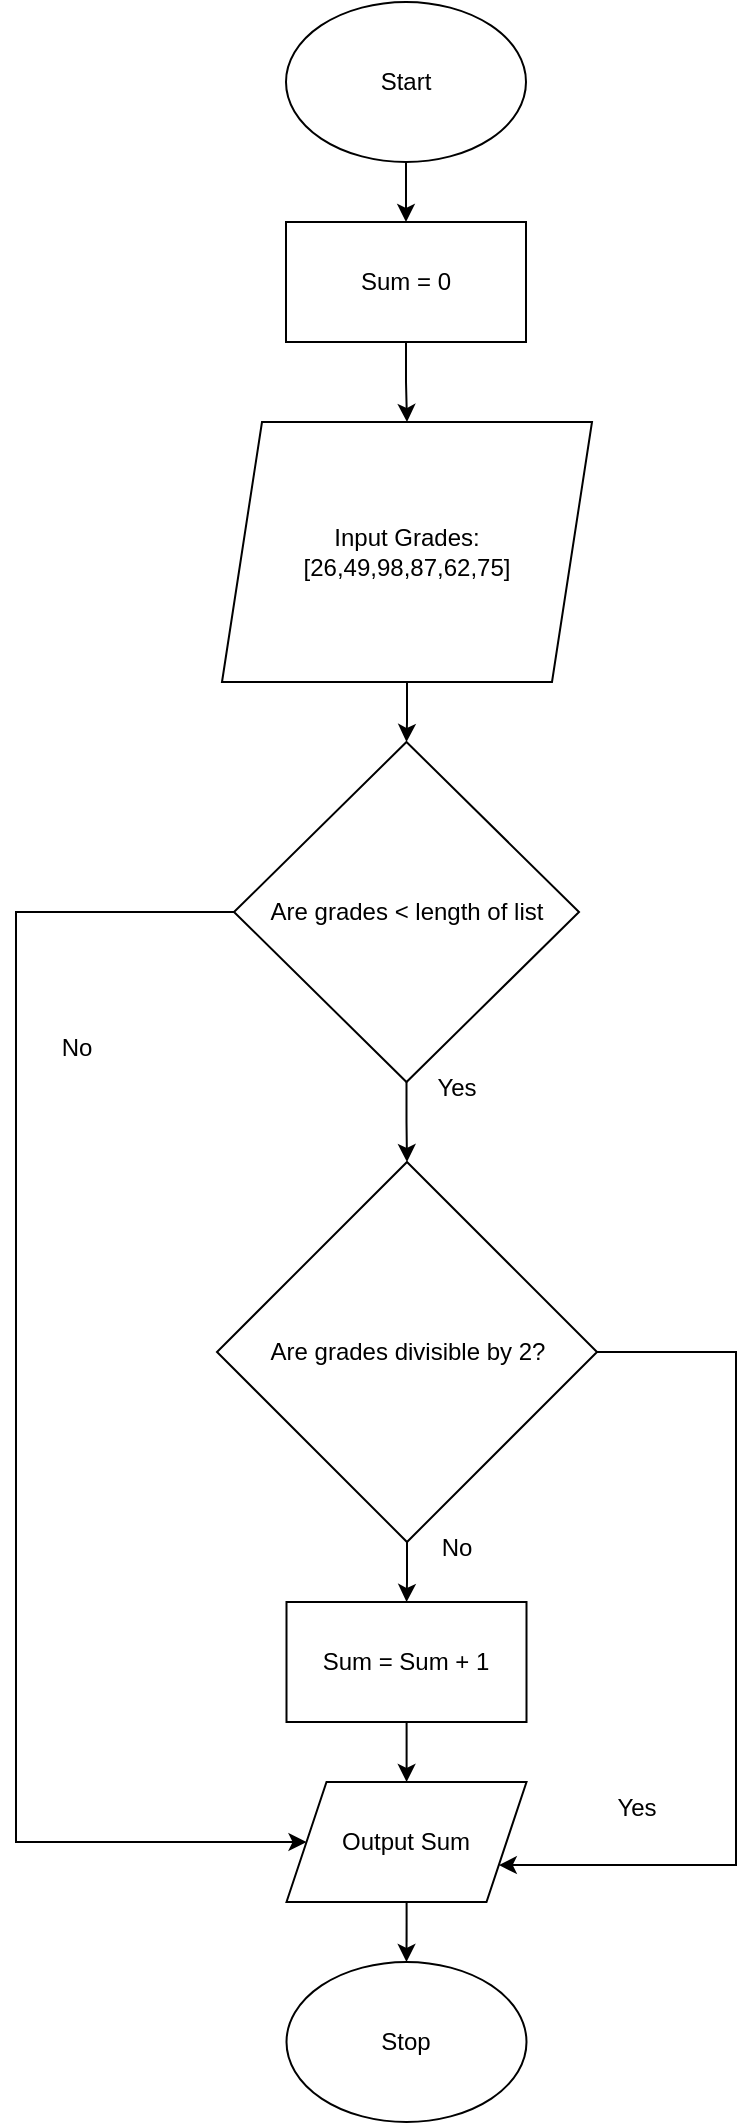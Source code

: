 <mxfile version="24.7.8">
  <diagram name="Page-1" id="68mir1o4w8dqRC3McJiR">
    <mxGraphModel dx="1434" dy="782" grid="1" gridSize="10" guides="1" tooltips="1" connect="1" arrows="1" fold="1" page="1" pageScale="1" pageWidth="850" pageHeight="1100" math="0" shadow="0">
      <root>
        <mxCell id="0" />
        <mxCell id="1" parent="0" />
        <mxCell id="OuWLP3ooGC_tM_OI9yVP-10" value="" style="edgeStyle=orthogonalEdgeStyle;rounded=0;orthogonalLoop=1;jettySize=auto;html=1;" edge="1" parent="1" source="OuWLP3ooGC_tM_OI9yVP-1" target="OuWLP3ooGC_tM_OI9yVP-3">
          <mxGeometry relative="1" as="geometry" />
        </mxCell>
        <mxCell id="OuWLP3ooGC_tM_OI9yVP-1" value="Start" style="ellipse;whiteSpace=wrap;html=1;" vertex="1" parent="1">
          <mxGeometry x="365" y="20" width="120" height="80" as="geometry" />
        </mxCell>
        <mxCell id="OuWLP3ooGC_tM_OI9yVP-2" value="Stop" style="ellipse;whiteSpace=wrap;html=1;" vertex="1" parent="1">
          <mxGeometry x="365.25" y="1000" width="120" height="80" as="geometry" />
        </mxCell>
        <mxCell id="OuWLP3ooGC_tM_OI9yVP-11" value="" style="edgeStyle=orthogonalEdgeStyle;rounded=0;orthogonalLoop=1;jettySize=auto;html=1;" edge="1" parent="1" source="OuWLP3ooGC_tM_OI9yVP-3" target="OuWLP3ooGC_tM_OI9yVP-5">
          <mxGeometry relative="1" as="geometry" />
        </mxCell>
        <mxCell id="OuWLP3ooGC_tM_OI9yVP-3" value="Sum = 0" style="rounded=0;whiteSpace=wrap;html=1;" vertex="1" parent="1">
          <mxGeometry x="365" y="130" width="120" height="60" as="geometry" />
        </mxCell>
        <mxCell id="OuWLP3ooGC_tM_OI9yVP-12" value="" style="edgeStyle=orthogonalEdgeStyle;rounded=0;orthogonalLoop=1;jettySize=auto;html=1;" edge="1" parent="1" source="OuWLP3ooGC_tM_OI9yVP-5" target="OuWLP3ooGC_tM_OI9yVP-6">
          <mxGeometry relative="1" as="geometry" />
        </mxCell>
        <mxCell id="OuWLP3ooGC_tM_OI9yVP-5" value="&lt;div&gt;Input Grades:&lt;/div&gt;&lt;div&gt;[26,49,98,87,62,75]&lt;br&gt;&lt;/div&gt;" style="shape=parallelogram;perimeter=parallelogramPerimeter;whiteSpace=wrap;html=1;fixedSize=1;" vertex="1" parent="1">
          <mxGeometry x="333" y="230" width="185" height="130" as="geometry" />
        </mxCell>
        <mxCell id="OuWLP3ooGC_tM_OI9yVP-13" value="" style="edgeStyle=orthogonalEdgeStyle;rounded=0;orthogonalLoop=1;jettySize=auto;html=1;" edge="1" parent="1" source="OuWLP3ooGC_tM_OI9yVP-6" target="OuWLP3ooGC_tM_OI9yVP-9">
          <mxGeometry relative="1" as="geometry" />
        </mxCell>
        <mxCell id="OuWLP3ooGC_tM_OI9yVP-14" style="edgeStyle=orthogonalEdgeStyle;rounded=0;orthogonalLoop=1;jettySize=auto;html=1;entryX=0;entryY=0.5;entryDx=0;entryDy=0;" edge="1" parent="1" source="OuWLP3ooGC_tM_OI9yVP-6" target="OuWLP3ooGC_tM_OI9yVP-7">
          <mxGeometry relative="1" as="geometry">
            <Array as="points">
              <mxPoint x="230" y="475" />
              <mxPoint x="230" y="940" />
            </Array>
          </mxGeometry>
        </mxCell>
        <mxCell id="OuWLP3ooGC_tM_OI9yVP-6" value="Are grades &amp;lt; length of list" style="rhombus;whiteSpace=wrap;html=1;" vertex="1" parent="1">
          <mxGeometry x="339" y="390" width="172.5" height="170" as="geometry" />
        </mxCell>
        <mxCell id="OuWLP3ooGC_tM_OI9yVP-15" value="" style="edgeStyle=orthogonalEdgeStyle;rounded=0;orthogonalLoop=1;jettySize=auto;html=1;" edge="1" parent="1" source="OuWLP3ooGC_tM_OI9yVP-7" target="OuWLP3ooGC_tM_OI9yVP-2">
          <mxGeometry relative="1" as="geometry" />
        </mxCell>
        <mxCell id="OuWLP3ooGC_tM_OI9yVP-7" value="Output Sum" style="shape=parallelogram;perimeter=parallelogramPerimeter;whiteSpace=wrap;html=1;fixedSize=1;" vertex="1" parent="1">
          <mxGeometry x="365.25" y="910" width="120" height="60" as="geometry" />
        </mxCell>
        <mxCell id="OuWLP3ooGC_tM_OI9yVP-16" value="" style="edgeStyle=orthogonalEdgeStyle;rounded=0;orthogonalLoop=1;jettySize=auto;html=1;" edge="1" parent="1" source="OuWLP3ooGC_tM_OI9yVP-8" target="OuWLP3ooGC_tM_OI9yVP-7">
          <mxGeometry relative="1" as="geometry" />
        </mxCell>
        <mxCell id="OuWLP3ooGC_tM_OI9yVP-8" value="Sum = Sum + 1" style="rounded=0;whiteSpace=wrap;html=1;" vertex="1" parent="1">
          <mxGeometry x="365.25" y="820" width="120" height="60" as="geometry" />
        </mxCell>
        <mxCell id="OuWLP3ooGC_tM_OI9yVP-17" value="" style="edgeStyle=orthogonalEdgeStyle;rounded=0;orthogonalLoop=1;jettySize=auto;html=1;" edge="1" parent="1" source="OuWLP3ooGC_tM_OI9yVP-9" target="OuWLP3ooGC_tM_OI9yVP-8">
          <mxGeometry relative="1" as="geometry" />
        </mxCell>
        <mxCell id="OuWLP3ooGC_tM_OI9yVP-18" style="edgeStyle=orthogonalEdgeStyle;rounded=0;orthogonalLoop=1;jettySize=auto;html=1;entryX=1;entryY=0.75;entryDx=0;entryDy=0;" edge="1" parent="1" source="OuWLP3ooGC_tM_OI9yVP-9" target="OuWLP3ooGC_tM_OI9yVP-7">
          <mxGeometry relative="1" as="geometry">
            <Array as="points">
              <mxPoint x="590" y="695" />
              <mxPoint x="590" y="952" />
            </Array>
          </mxGeometry>
        </mxCell>
        <mxCell id="OuWLP3ooGC_tM_OI9yVP-9" value="Are grades divisible by 2?" style="rhombus;whiteSpace=wrap;html=1;" vertex="1" parent="1">
          <mxGeometry x="330.5" y="600" width="190" height="190" as="geometry" />
        </mxCell>
        <mxCell id="OuWLP3ooGC_tM_OI9yVP-19" value="Yes" style="text;html=1;align=center;verticalAlign=middle;resizable=0;points=[];autosize=1;strokeColor=none;fillColor=none;" vertex="1" parent="1">
          <mxGeometry x="430" y="548" width="40" height="30" as="geometry" />
        </mxCell>
        <mxCell id="OuWLP3ooGC_tM_OI9yVP-20" value="No" style="text;html=1;align=center;verticalAlign=middle;resizable=0;points=[];autosize=1;strokeColor=none;fillColor=none;" vertex="1" parent="1">
          <mxGeometry x="240" y="528" width="40" height="30" as="geometry" />
        </mxCell>
        <mxCell id="OuWLP3ooGC_tM_OI9yVP-21" value="Yes" style="text;html=1;align=center;verticalAlign=middle;resizable=0;points=[];autosize=1;strokeColor=none;fillColor=none;" vertex="1" parent="1">
          <mxGeometry x="520" y="908" width="40" height="30" as="geometry" />
        </mxCell>
        <mxCell id="OuWLP3ooGC_tM_OI9yVP-22" value="No" style="text;html=1;align=center;verticalAlign=middle;resizable=0;points=[];autosize=1;strokeColor=none;fillColor=none;" vertex="1" parent="1">
          <mxGeometry x="430" y="778" width="40" height="30" as="geometry" />
        </mxCell>
      </root>
    </mxGraphModel>
  </diagram>
</mxfile>
